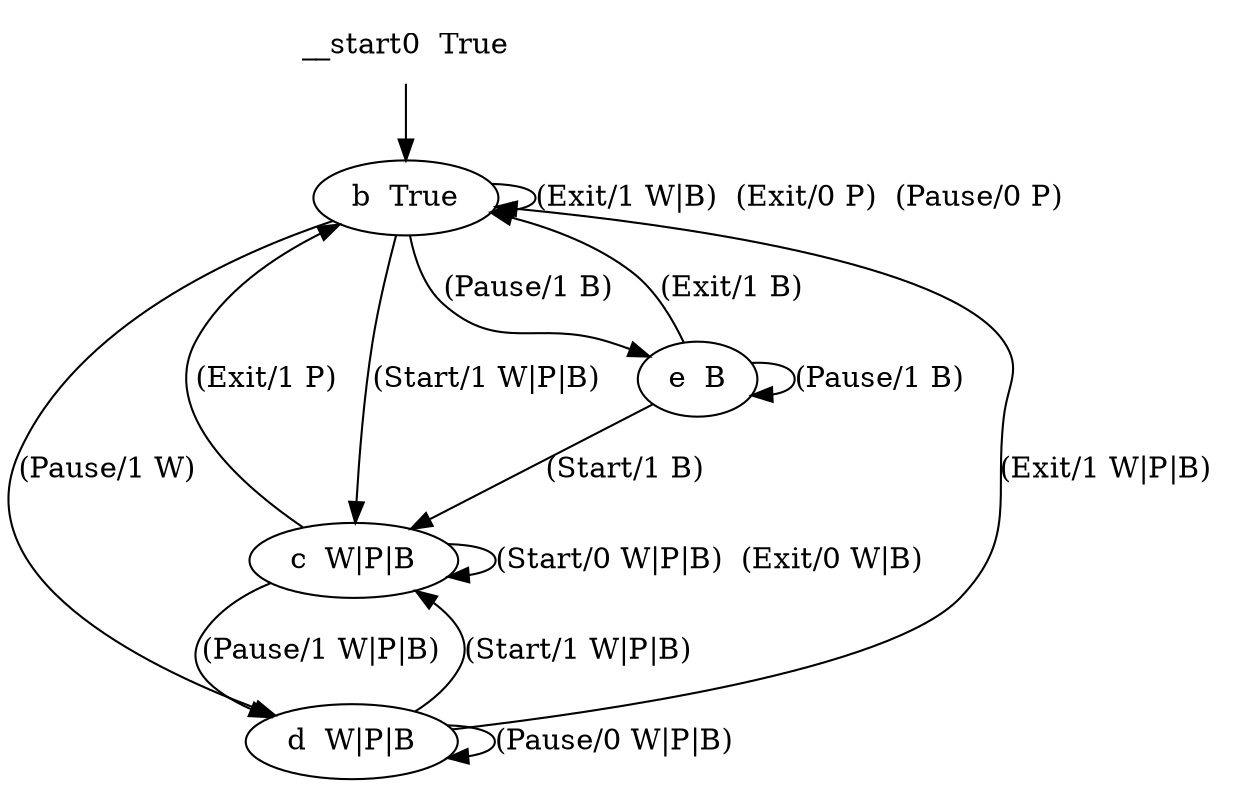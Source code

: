 digraph "" {
	node [label="\N"];
	__start0	[feature=True,
		label="__start0  True",
		shape=none];
	b	[feature=True,
		label="b  True"];
	__start0 -> b	[key=0];
	b -> b	[key=0,
		label="(Exit/1 W|B)  (Exit/0 P)  (Pause/0 P)  "];
	c	[feature="W|P|B",
		label="c  W|P|B"];
	b -> c	[key=0,
		label="(Start/1 W|P|B)  "];
	d	[feature="W|P|B",
		label="d  W|P|B"];
	b -> d	[key=0,
		label="(Pause/1 W)  "];
	e	[feature=B,
		label="e  B"];
	b -> e	[key=0,
		label="(Pause/1 B)  "];
	c -> b	[key=0,
		label="(Exit/1 P)  "];
	c -> c	[key=0,
		label="(Start/0 W|P|B)  (Exit/0 W|B)  "];
	c -> d	[key=0,
		label="(Pause/1 W|P|B)  "];
	d -> b	[key=0,
		label="(Exit/1 W|P|B)  "];
	d -> c	[key=0,
		label="(Start/1 W|P|B)  "];
	d -> d	[key=0,
		label="(Pause/0 W|P|B)  "];
	e -> b	[key=0,
		label="(Exit/1 B)  "];
	e -> c	[key=0,
		label="(Start/1 B)  "];
	e -> e	[key=0,
		label="(Pause/1 B)  "];
}
